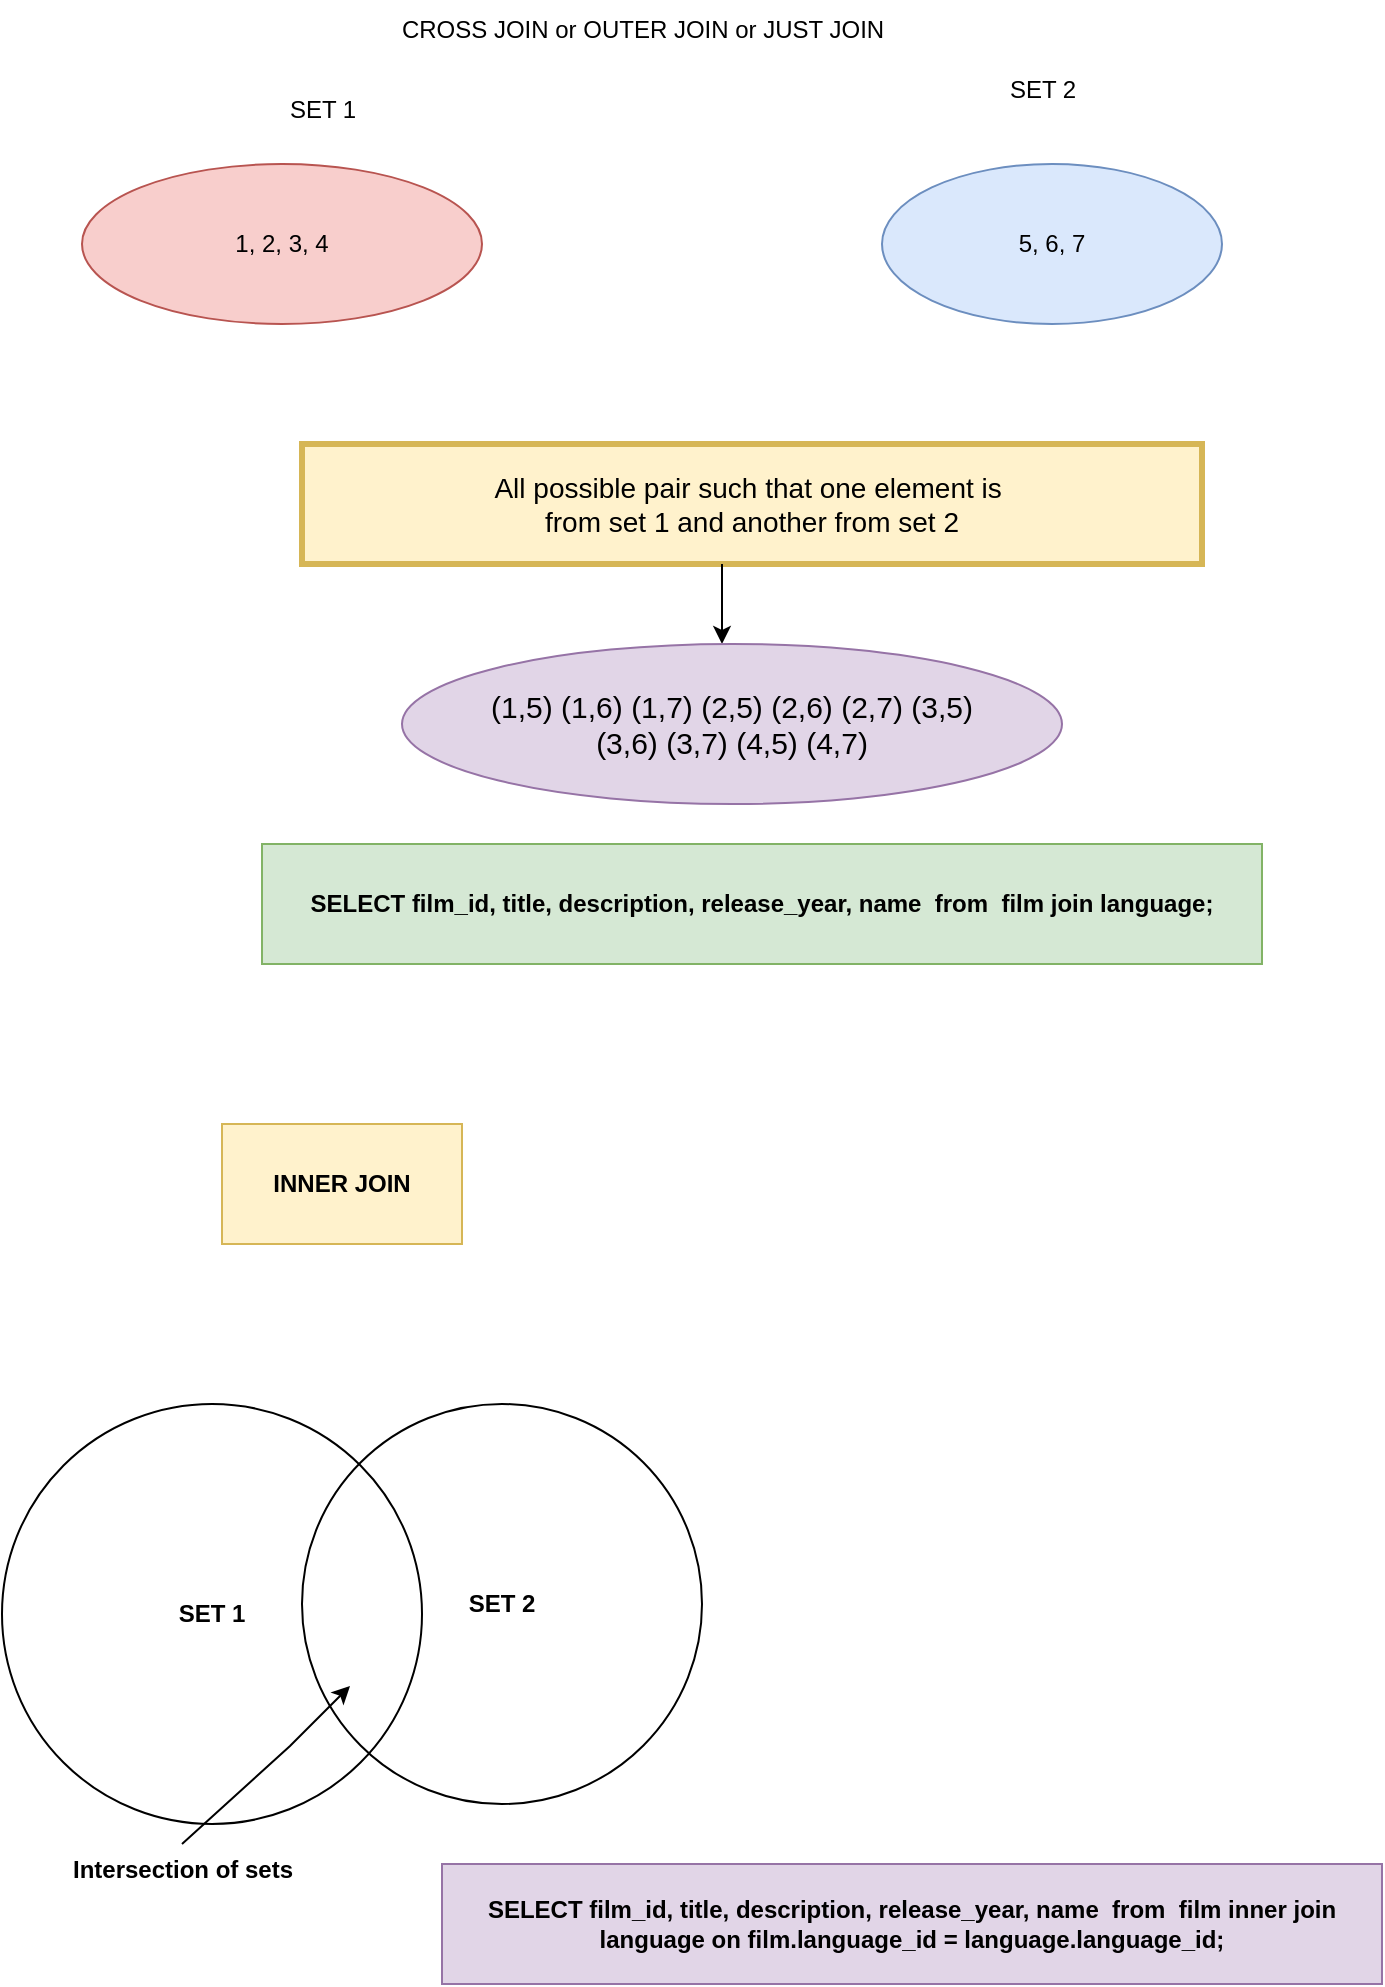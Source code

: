 <mxfile version="24.7.6">
  <diagram name="Page-1" id="uFGIr6iQBVObbfbn8hUp">
    <mxGraphModel dx="1050" dy="557" grid="1" gridSize="10" guides="1" tooltips="1" connect="1" arrows="1" fold="1" page="1" pageScale="1" pageWidth="850" pageHeight="1100" math="0" shadow="0">
      <root>
        <mxCell id="0" />
        <mxCell id="1" parent="0" />
        <mxCell id="NNbea1-5TAY8ZdpcjvAs-1" value="1, 2, 3, 4" style="ellipse;whiteSpace=wrap;html=1;fillColor=#f8cecc;strokeColor=#b85450;" vertex="1" parent="1">
          <mxGeometry x="160" y="160" width="200" height="80" as="geometry" />
        </mxCell>
        <mxCell id="NNbea1-5TAY8ZdpcjvAs-2" value="5, 6, 7" style="ellipse;whiteSpace=wrap;html=1;fillColor=#dae8fc;strokeColor=#6c8ebf;" vertex="1" parent="1">
          <mxGeometry x="560" y="160" width="170" height="80" as="geometry" />
        </mxCell>
        <mxCell id="NNbea1-5TAY8ZdpcjvAs-3" value="SET 1" style="text;html=1;align=center;verticalAlign=middle;resizable=0;points=[];autosize=1;strokeColor=none;fillColor=none;" vertex="1" parent="1">
          <mxGeometry x="250" y="118" width="60" height="30" as="geometry" />
        </mxCell>
        <mxCell id="NNbea1-5TAY8ZdpcjvAs-4" value="SET 2" style="text;html=1;align=center;verticalAlign=middle;resizable=0;points=[];autosize=1;strokeColor=none;fillColor=none;" vertex="1" parent="1">
          <mxGeometry x="610" y="108" width="60" height="30" as="geometry" />
        </mxCell>
        <mxCell id="NNbea1-5TAY8ZdpcjvAs-5" value="CROSS JOIN or OUTER JOIN or JUST JOIN" style="text;html=1;align=center;verticalAlign=middle;resizable=0;points=[];autosize=1;strokeColor=none;fillColor=none;" vertex="1" parent="1">
          <mxGeometry x="310" y="78" width="260" height="30" as="geometry" />
        </mxCell>
        <mxCell id="NNbea1-5TAY8ZdpcjvAs-9" value="&lt;font style=&quot;font-size: 14px;&quot;&gt;All possible pair such that one element is&amp;nbsp;&lt;/font&gt;&lt;div style=&quot;font-size: 14px;&quot;&gt;&lt;font style=&quot;font-size: 14px;&quot;&gt;from set 1 and another from set 2&lt;/font&gt;&lt;/div&gt;" style="rounded=0;whiteSpace=wrap;html=1;fillColor=#fff2cc;strokeColor=#d6b656;strokeWidth=3;" vertex="1" parent="1">
          <mxGeometry x="270" y="300" width="450" height="60" as="geometry" />
        </mxCell>
        <mxCell id="NNbea1-5TAY8ZdpcjvAs-10" value="" style="endArrow=classic;html=1;rounded=0;" edge="1" parent="1">
          <mxGeometry width="50" height="50" relative="1" as="geometry">
            <mxPoint x="480" y="360" as="sourcePoint" />
            <mxPoint x="480" y="400" as="targetPoint" />
            <Array as="points">
              <mxPoint x="480" y="380" />
            </Array>
          </mxGeometry>
        </mxCell>
        <mxCell id="NNbea1-5TAY8ZdpcjvAs-11" value="&lt;font style=&quot;font-size: 15px;&quot;&gt;(1,5) (1,6) (1,7) (2,5) (2,6) (2,7) (3,5)&lt;/font&gt;&lt;div style=&quot;font-size: 15px;&quot;&gt;&lt;font style=&quot;font-size: 15px;&quot;&gt;(3,6) (3,7) (4,5) (4,7)&lt;/font&gt;&lt;/div&gt;" style="ellipse;whiteSpace=wrap;html=1;fillColor=#e1d5e7;strokeColor=#9673a6;" vertex="1" parent="1">
          <mxGeometry x="320" y="400" width="330" height="80" as="geometry" />
        </mxCell>
        <mxCell id="NNbea1-5TAY8ZdpcjvAs-12" value="&lt;b&gt;SELECT film_id, title, description, release_year, name&amp;nbsp; from&amp;nbsp; film join language;&lt;/b&gt;" style="rounded=0;whiteSpace=wrap;html=1;fillColor=#d5e8d4;strokeColor=#82b366;" vertex="1" parent="1">
          <mxGeometry x="250" y="500" width="500" height="60" as="geometry" />
        </mxCell>
        <mxCell id="NNbea1-5TAY8ZdpcjvAs-13" value="&lt;b&gt;SET 1&lt;/b&gt;" style="ellipse;whiteSpace=wrap;html=1;aspect=fixed;" vertex="1" parent="1">
          <mxGeometry x="120" y="780" width="210" height="210" as="geometry" />
        </mxCell>
        <mxCell id="NNbea1-5TAY8ZdpcjvAs-14" value="&lt;b&gt;SET 2&lt;/b&gt;" style="ellipse;whiteSpace=wrap;html=1;aspect=fixed;fillColor=none;" vertex="1" parent="1">
          <mxGeometry x="270" y="780" width="200" height="200" as="geometry" />
        </mxCell>
        <mxCell id="NNbea1-5TAY8ZdpcjvAs-15" value="" style="endArrow=classic;html=1;rounded=0;" edge="1" parent="1">
          <mxGeometry width="50" height="50" relative="1" as="geometry">
            <mxPoint x="210" y="1000" as="sourcePoint" />
            <mxPoint x="294" y="921" as="targetPoint" />
            <Array as="points">
              <mxPoint x="264" y="951" />
            </Array>
          </mxGeometry>
        </mxCell>
        <mxCell id="NNbea1-5TAY8ZdpcjvAs-16" value="&lt;b&gt;Intersection of sets&lt;/b&gt;" style="text;html=1;align=center;verticalAlign=middle;resizable=0;points=[];autosize=1;strokeColor=none;fillColor=none;" vertex="1" parent="1">
          <mxGeometry x="145" y="998" width="130" height="30" as="geometry" />
        </mxCell>
        <mxCell id="NNbea1-5TAY8ZdpcjvAs-17" value="&lt;b&gt;INNER JOIN&lt;/b&gt;" style="rounded=0;whiteSpace=wrap;html=1;fillColor=#fff2cc;strokeColor=#d6b656;" vertex="1" parent="1">
          <mxGeometry x="230" y="640" width="120" height="60" as="geometry" />
        </mxCell>
        <mxCell id="NNbea1-5TAY8ZdpcjvAs-18" value="&lt;b&gt;SELECT film_id, title, description, release_year, name&amp;nbsp; from&amp;nbsp; film inner join language on film.language_id = language.language_id;&lt;/b&gt;" style="rounded=0;whiteSpace=wrap;html=1;fillColor=#e1d5e7;strokeColor=#9673a6;" vertex="1" parent="1">
          <mxGeometry x="340" y="1010" width="470" height="60" as="geometry" />
        </mxCell>
      </root>
    </mxGraphModel>
  </diagram>
</mxfile>
